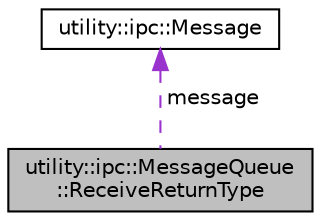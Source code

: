 digraph "utility::ipc::MessageQueue::ReceiveReturnType"
{
 // LATEX_PDF_SIZE
  edge [fontname="Helvetica",fontsize="10",labelfontname="Helvetica",labelfontsize="10"];
  node [fontname="Helvetica",fontsize="10",shape=record];
  Node1 [label="utility::ipc::MessageQueue\l::ReceiveReturnType",height=0.2,width=0.4,color="black", fillcolor="grey75", style="filled", fontcolor="black",tooltip=" "];
  Node2 -> Node1 [dir="back",color="darkorchid3",fontsize="10",style="dashed",label=" message" ,fontname="Helvetica"];
  Node2 [label="utility::ipc::Message",height=0.2,width=0.4,color="black", fillcolor="white", style="filled",URL="$classutility_1_1ipc_1_1Message.html",tooltip="A IPC(Local and Net) message class."];
}
